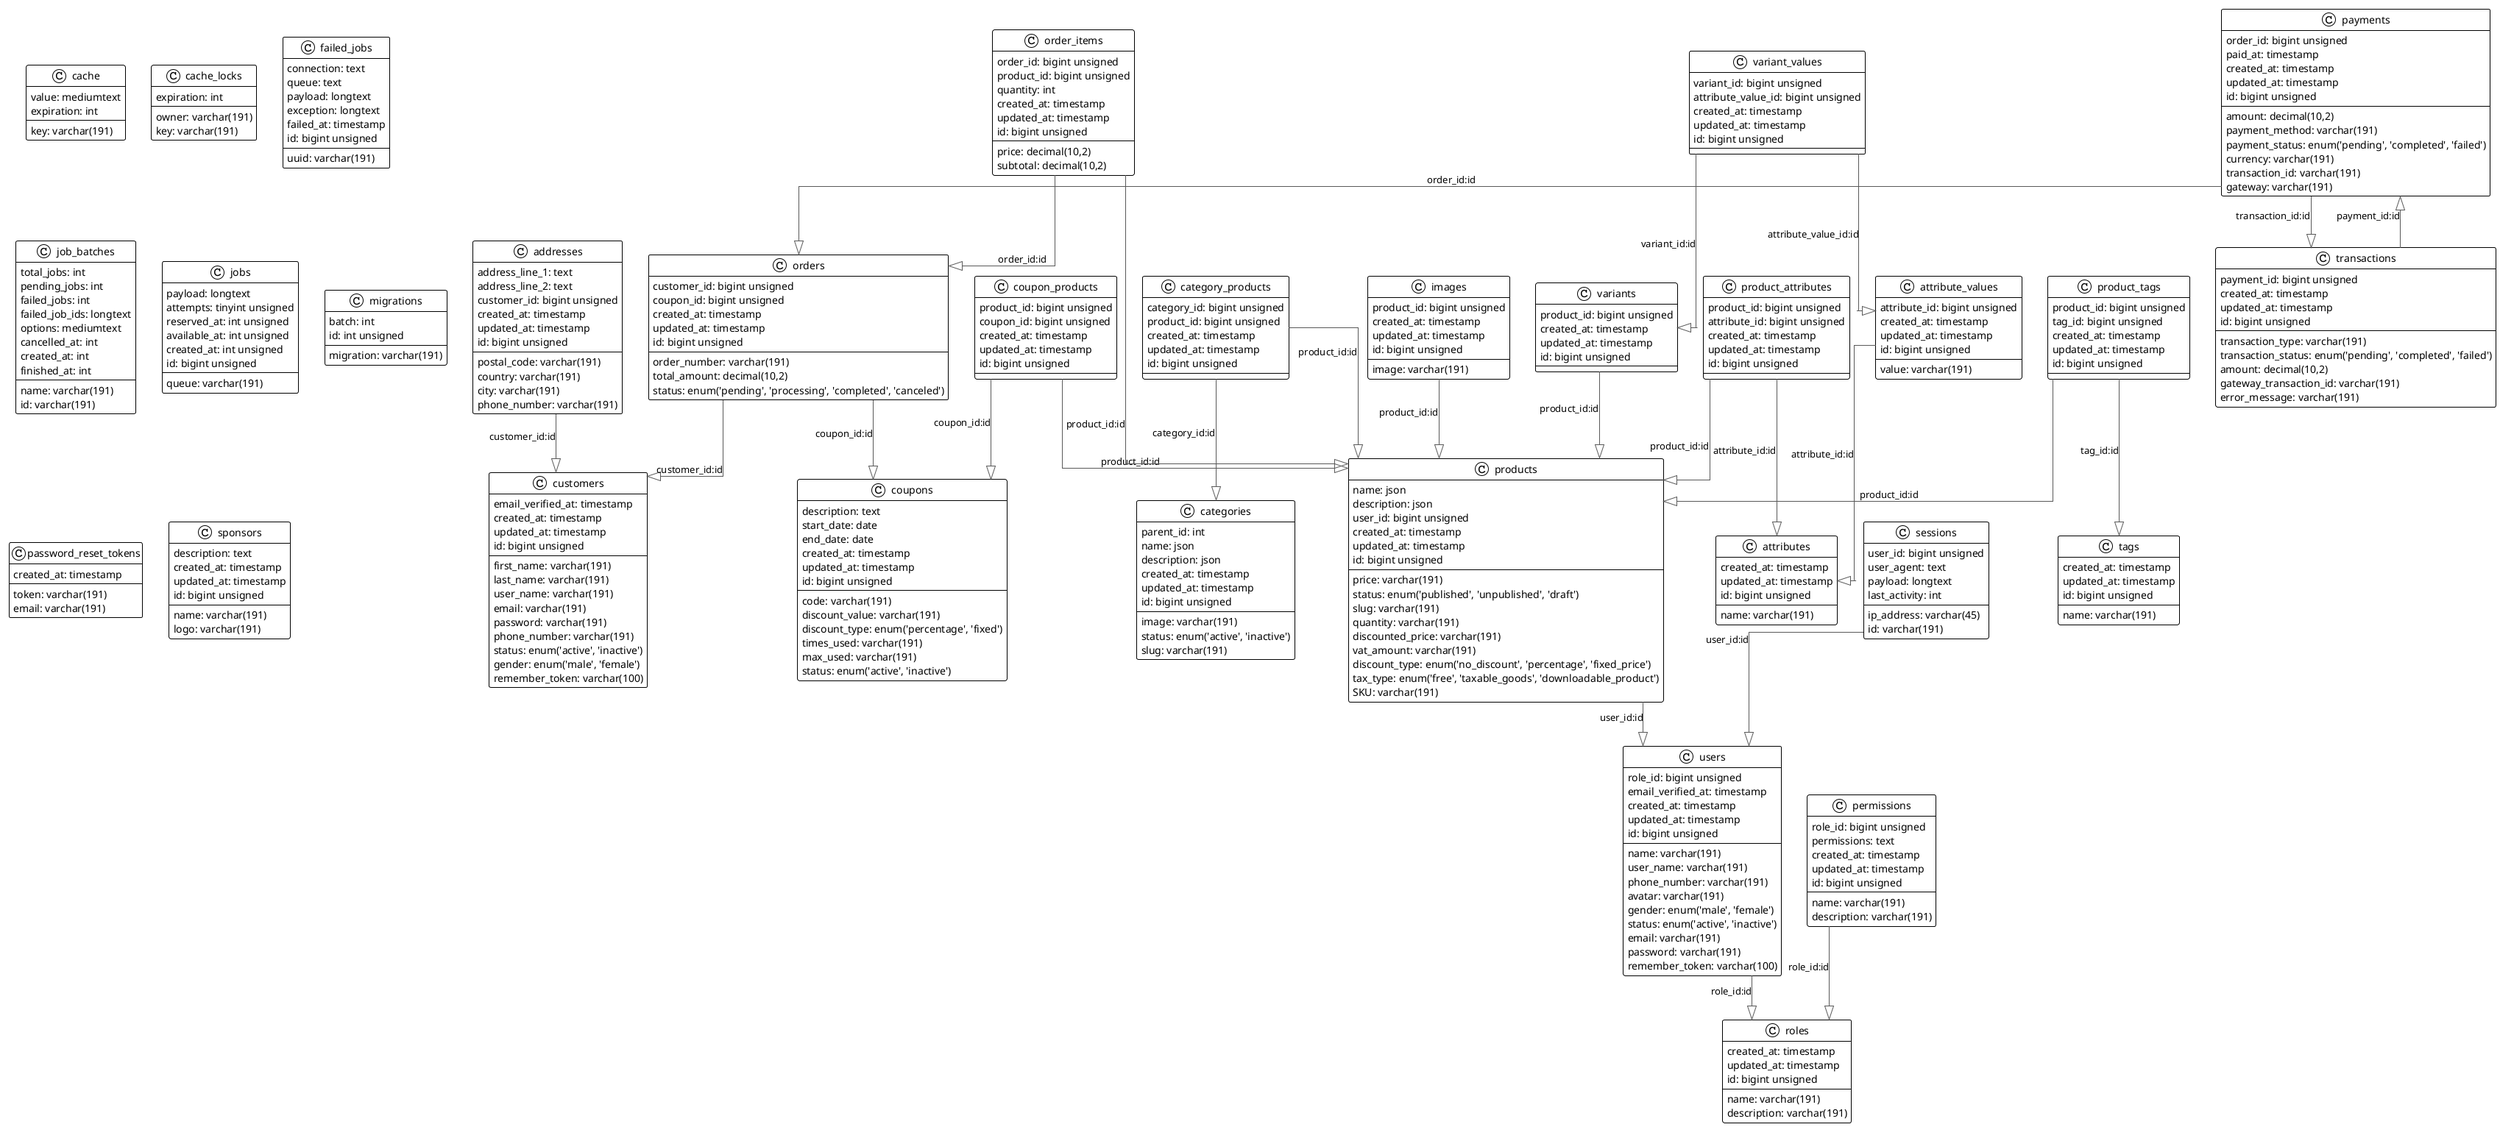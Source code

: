 @startuml

!theme plain
top to bottom direction
skinparam linetype ortho

class addresses {
   address_line_1: text
   address_line_2: text
   postal_code: varchar(191)
   country: varchar(191)
   city: varchar(191)
   phone_number: varchar(191)
   customer_id: bigint unsigned
   created_at: timestamp
   updated_at: timestamp
   id: bigint unsigned
}
class attribute_values {
   value: varchar(191)
   attribute_id: bigint unsigned
   created_at: timestamp
   updated_at: timestamp
   id: bigint unsigned
}
class attributes {
   name: varchar(191)
   created_at: timestamp
   updated_at: timestamp
   id: bigint unsigned
}
class cache {
   value: mediumtext
   expiration: int
   key: varchar(191)
}
class cache_locks {
   owner: varchar(191)
   expiration: int
   key: varchar(191)
}
class categories {
   parent_id: int
   name: json
   description: json
   image: varchar(191)
   status: enum('active', 'inactive')
   slug: varchar(191)
   created_at: timestamp
   updated_at: timestamp
   id: bigint unsigned
}
class category_products {
   category_id: bigint unsigned
   product_id: bigint unsigned
   created_at: timestamp
   updated_at: timestamp
   id: bigint unsigned
}
class coupon_products {
   product_id: bigint unsigned
   coupon_id: bigint unsigned
   created_at: timestamp
   updated_at: timestamp
   id: bigint unsigned
}
class coupons {
   code: varchar(191)
   description: text
   discount_value: varchar(191)
   discount_type: enum('percentage', 'fixed')
   times_used: varchar(191)
   max_used: varchar(191)
   status: enum('active', 'inactive')
   start_date: date
   end_date: date
   created_at: timestamp
   updated_at: timestamp
   id: bigint unsigned
}
class customers {
   first_name: varchar(191)
   last_name: varchar(191)
   user_name: varchar(191)
   email: varchar(191)
   email_verified_at: timestamp
   password: varchar(191)
   phone_number: varchar(191)
   status: enum('active', 'inactive')
   gender: enum('male', 'female')
   remember_token: varchar(100)
   created_at: timestamp
   updated_at: timestamp
   id: bigint unsigned
}
class failed_jobs {
   uuid: varchar(191)
   connection: text
   queue: text
   payload: longtext
   exception: longtext
   failed_at: timestamp
   id: bigint unsigned
}
class images {
   image: varchar(191)
   product_id: bigint unsigned
   created_at: timestamp
   updated_at: timestamp
   id: bigint unsigned
}
class job_batches {
   name: varchar(191)
   total_jobs: int
   pending_jobs: int
   failed_jobs: int
   failed_job_ids: longtext
   options: mediumtext
   cancelled_at: int
   created_at: int
   finished_at: int
   id: varchar(191)
}
class jobs {
   queue: varchar(191)
   payload: longtext
   attempts: tinyint unsigned
   reserved_at: int unsigned
   available_at: int unsigned
   created_at: int unsigned
   id: bigint unsigned
}
class migrations {
   migration: varchar(191)
   batch: int
   id: int unsigned
}
class order_items {
   order_id: bigint unsigned
   product_id: bigint unsigned
   quantity: int
   price: decimal(10,2)
   subtotal: decimal(10,2)
   created_at: timestamp
   updated_at: timestamp
   id: bigint unsigned
}
class orders {
   customer_id: bigint unsigned
   order_number: varchar(191)
   total_amount: decimal(10,2)
   status: enum('pending', 'processing', 'completed', 'canceled')
   coupon_id: bigint unsigned
   created_at: timestamp
   updated_at: timestamp
   id: bigint unsigned
}
class password_reset_tokens {
   token: varchar(191)
   created_at: timestamp
   email: varchar(191)
}
class payments {
   order_id: bigint unsigned
   amount: decimal(10,2)
   payment_method: varchar(191)
   payment_status: enum('pending', 'completed', 'failed')
   currency: varchar(191)
   transaction_id: varchar(191)
   gateway: varchar(191)
   paid_at: timestamp
   created_at: timestamp
   updated_at: timestamp
   id: bigint unsigned
}
class permissions {
   role_id: bigint unsigned
   name: varchar(191)
   permissions: text
   description: varchar(191)
   created_at: timestamp
   updated_at: timestamp
   id: bigint unsigned
}
class product_attributes {
   product_id: bigint unsigned
   attribute_id: bigint unsigned
   created_at: timestamp
   updated_at: timestamp
   id: bigint unsigned
}
class product_tags {
   product_id: bigint unsigned
   tag_id: bigint unsigned
   created_at: timestamp
   updated_at: timestamp
   id: bigint unsigned
}
class products {
   name: json
   description: json
   price: varchar(191)
   status: enum('published', 'unpublished', 'draft')
   user_id: bigint unsigned
   slug: varchar(191)
   quantity: varchar(191)
   discounted_price: varchar(191)
   vat_amount: varchar(191)
   discount_type: enum('no_discount', 'percentage', 'fixed_price')
   tax_type: enum('free', 'taxable_goods', 'downloadable_product')
   SKU: varchar(191)
   created_at: timestamp
   updated_at: timestamp
   id: bigint unsigned
}
class roles {
   name: varchar(191)
   description: varchar(191)
   created_at: timestamp
   updated_at: timestamp
   id: bigint unsigned
}
class sessions {
   user_id: bigint unsigned
   ip_address: varchar(45)
   user_agent: text
   payload: longtext
   last_activity: int
   id: varchar(191)
}
class sponsors {
   name: varchar(191)
   description: text
   logo: varchar(191)
   created_at: timestamp
   updated_at: timestamp
   id: bigint unsigned
}
class tags {
   name: varchar(191)
   created_at: timestamp
   updated_at: timestamp
   id: bigint unsigned
}
class transactions {
   payment_id: bigint unsigned
   transaction_type: varchar(191)
   transaction_status: enum('pending', 'completed', 'failed')
   amount: decimal(10,2)
   gateway_transaction_id: varchar(191)
   error_message: varchar(191)
   created_at: timestamp
   updated_at: timestamp
   id: bigint unsigned
}
class users {
   name: varchar(191)
   user_name: varchar(191)
   phone_number: varchar(191)
   avatar: varchar(191)
   gender: enum('male', 'female')
   status: enum('active', 'inactive')
   role_id: bigint unsigned
   email: varchar(191)
   email_verified_at: timestamp
   password: varchar(191)
   remember_token: varchar(100)
   created_at: timestamp
   updated_at: timestamp
   id: bigint unsigned
}
class variant_values {
   variant_id: bigint unsigned
   attribute_value_id: bigint unsigned
   created_at: timestamp
   updated_at: timestamp
   id: bigint unsigned
}
class variants {
   product_id: bigint unsigned
   created_at: timestamp
   updated_at: timestamp
   id: bigint unsigned
}

addresses              -[#595959,plain]-^  customers             : "customer_id:id"
attribute_values       -[#595959,plain]-^  attributes            : "attribute_id:id"
category_products      -[#595959,plain]-^  categories            : "category_id:id"
category_products      -[#595959,plain]-^  products              : "product_id:id"
coupon_products        -[#595959,plain]-^  coupons               : "coupon_id:id"
coupon_products        -[#595959,plain]-^  products              : "product_id:id"
images                 -[#595959,plain]-^  products              : "product_id:id"
order_items            -[#595959,plain]-^  orders                : "order_id:id"
order_items            -[#595959,plain]-^  products              : "product_id:id"
orders                 -[#595959,plain]-^  coupons               : "coupon_id:id"
orders                 -[#595959,plain]-^  customers             : "customer_id:id"
payments               -[#595959,plain]-^  orders                : "order_id:id"
payments               -[#595959,plain]-^  transactions          : "transaction_id:id"
permissions            -[#595959,plain]-^  roles                 : "role_id:id"
product_attributes     -[#595959,plain]-^  attributes            : "attribute_id:id"
product_attributes     -[#595959,plain]-^  products              : "product_id:id"
product_tags           -[#595959,plain]-^  products              : "product_id:id"
product_tags           -[#595959,plain]-^  tags                  : "tag_id:id"
products               -[#595959,plain]-^  users                 : "user_id:id"
sessions               -[#595959,plain]-^  users                 : "user_id:id"
transactions           -[#595959,plain]-^  payments              : "payment_id:id"
users                  -[#595959,plain]-^  roles                 : "role_id:id"
variant_values         -[#595959,plain]-^  attribute_values      : "attribute_value_id:id"
variant_values         -[#595959,plain]-^  variants              : "variant_id:id"
variants               -[#595959,plain]-^  products              : "product_id:id"
@enduml
